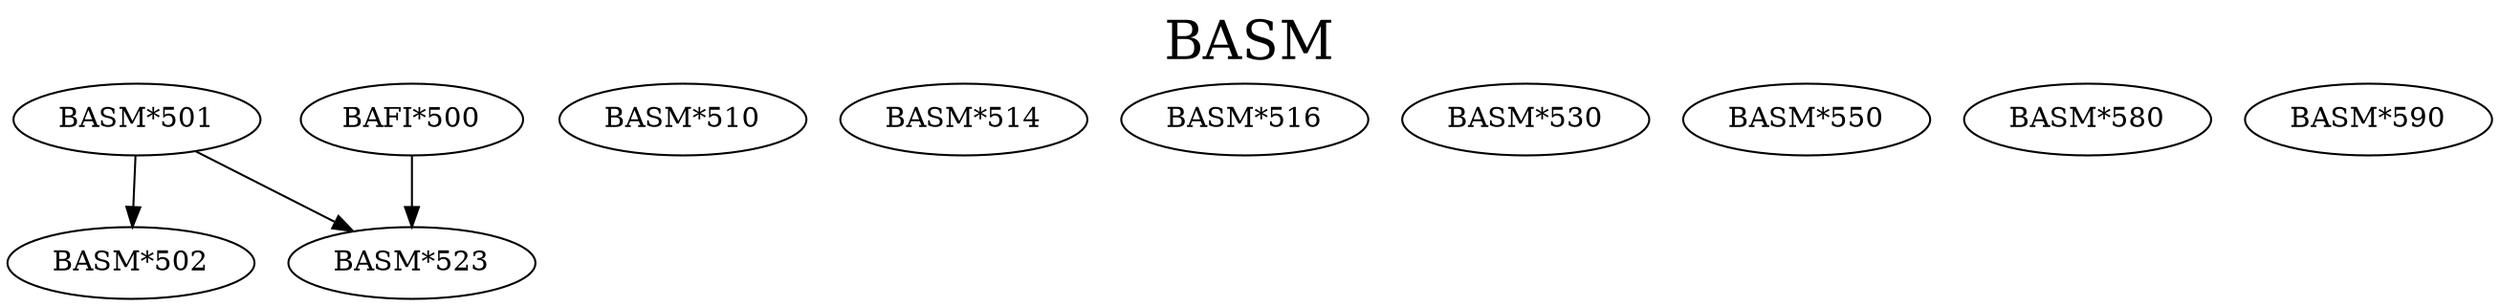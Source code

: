 digraph BASM {
labelloc = "t";
label = "BASM"
fontsize = 27;
"BASM*501"
"BASM*501" -> "BASM*502" [style=solid]
"BASM*510"
"BASM*514"
"BASM*516"
"BASM*501" -> "BASM*523"
"BAFI*500" -> "BASM*523"
"BASM*530"
"BASM*550"
"BASM*580"
"BASM*590"
}
